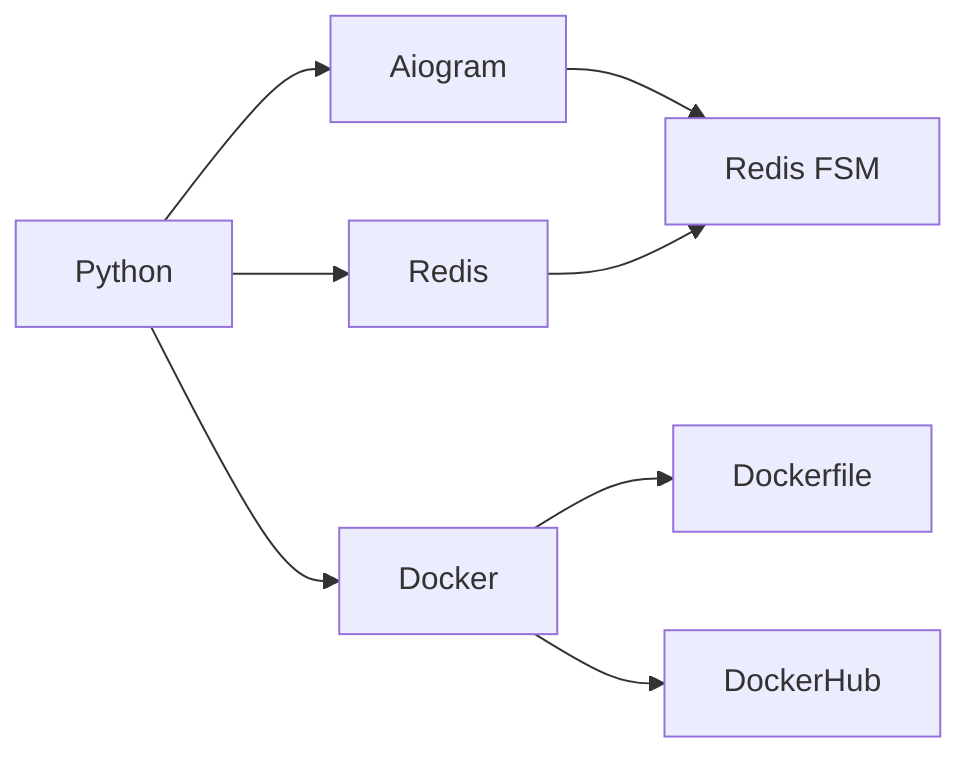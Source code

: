 graph LR
    A[Python] --> B[Aiogram]
    B --> BA[Redis FSM]
    C --> BA[Redis FSM]
    A --> C[Redis]
    A --> D[Docker]
    D --> AD[Dockerfile]
    D --> ADA[DockerHub]